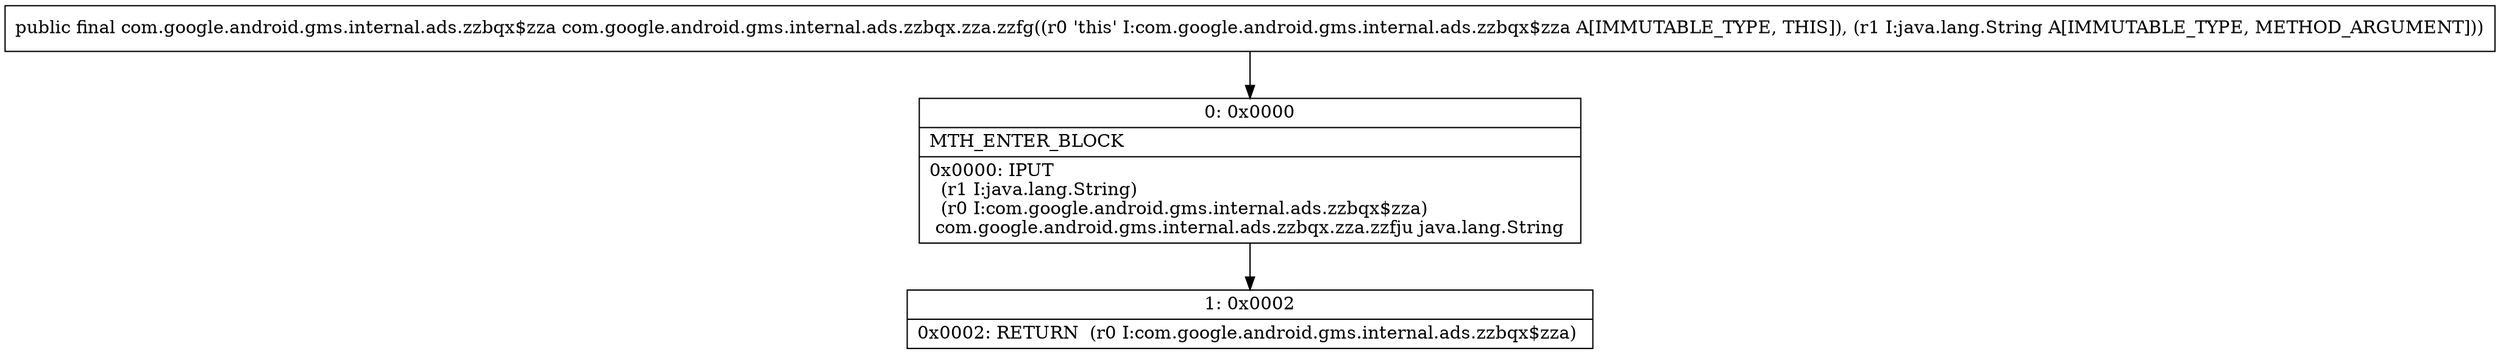 digraph "CFG forcom.google.android.gms.internal.ads.zzbqx.zza.zzfg(Ljava\/lang\/String;)Lcom\/google\/android\/gms\/internal\/ads\/zzbqx$zza;" {
Node_0 [shape=record,label="{0\:\ 0x0000|MTH_ENTER_BLOCK\l|0x0000: IPUT  \l  (r1 I:java.lang.String)\l  (r0 I:com.google.android.gms.internal.ads.zzbqx$zza)\l com.google.android.gms.internal.ads.zzbqx.zza.zzfju java.lang.String \l}"];
Node_1 [shape=record,label="{1\:\ 0x0002|0x0002: RETURN  (r0 I:com.google.android.gms.internal.ads.zzbqx$zza) \l}"];
MethodNode[shape=record,label="{public final com.google.android.gms.internal.ads.zzbqx$zza com.google.android.gms.internal.ads.zzbqx.zza.zzfg((r0 'this' I:com.google.android.gms.internal.ads.zzbqx$zza A[IMMUTABLE_TYPE, THIS]), (r1 I:java.lang.String A[IMMUTABLE_TYPE, METHOD_ARGUMENT])) }"];
MethodNode -> Node_0;
Node_0 -> Node_1;
}

